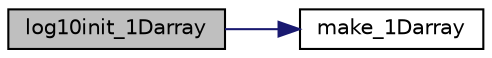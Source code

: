 digraph "log10init_1Darray"
{
 // LATEX_PDF_SIZE
  edge [fontname="Helvetica",fontsize="10",labelfontname="Helvetica",labelfontsize="10"];
  node [fontname="Helvetica",fontsize="10",shape=record];
  rankdir="LR";
  Node1 [label="log10init_1Darray",height=0.2,width=0.4,color="black", fillcolor="grey75", style="filled", fontcolor="black",tooltip="initialize a 1d array, with values in the range of [xmin,xmax] and evenely-space on log10 scale"];
  Node1 -> Node2 [color="midnightblue",fontsize="10",style="solid"];
  Node2 [label="make_1Darray",height=0.2,width=0.4,color="black", fillcolor="white", style="filled",URL="$d7/db6/utilities_8c.html#abbef0cde3da2c741890e66bf8f307995",tooltip="Allocate memory to a 1d array of type double and length size."];
}
